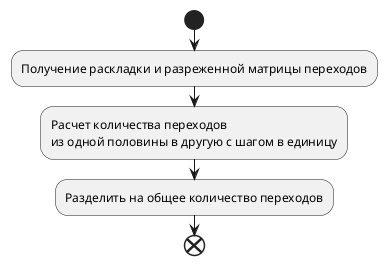 @startuml Alteration
start
:Получение раскладки и разреженной матрицы переходов;
:Расчет количества переходов 
из одной половины в другую с шагом в единицу;
:Разделить на общее количество переходов;
end
@enduml